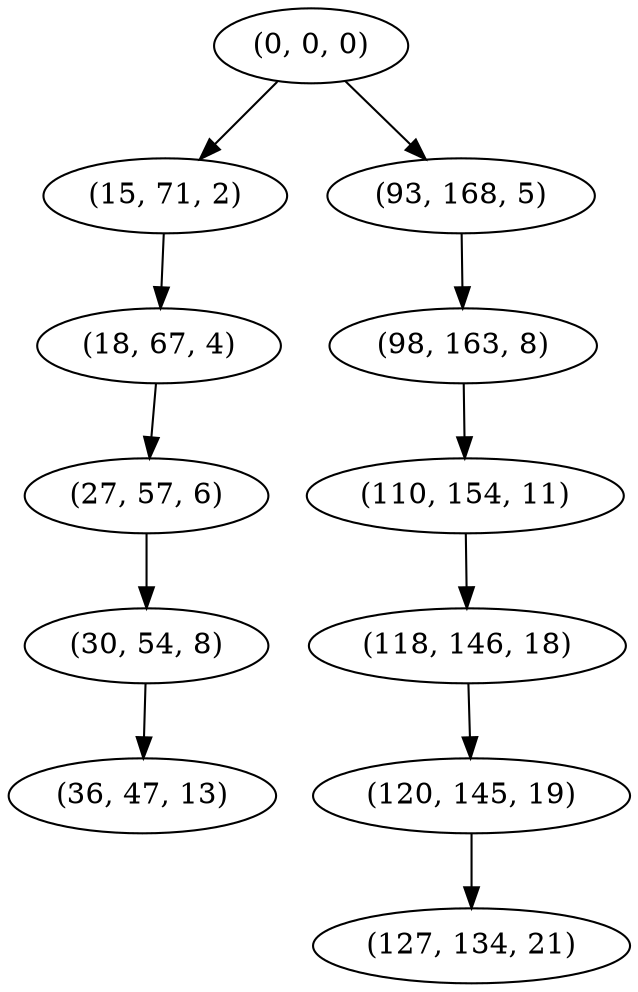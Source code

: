 digraph tree {
    "(0, 0, 0)";
    "(15, 71, 2)";
    "(18, 67, 4)";
    "(27, 57, 6)";
    "(30, 54, 8)";
    "(36, 47, 13)";
    "(93, 168, 5)";
    "(98, 163, 8)";
    "(110, 154, 11)";
    "(118, 146, 18)";
    "(120, 145, 19)";
    "(127, 134, 21)";
    "(0, 0, 0)" -> "(15, 71, 2)";
    "(0, 0, 0)" -> "(93, 168, 5)";
    "(15, 71, 2)" -> "(18, 67, 4)";
    "(18, 67, 4)" -> "(27, 57, 6)";
    "(27, 57, 6)" -> "(30, 54, 8)";
    "(30, 54, 8)" -> "(36, 47, 13)";
    "(93, 168, 5)" -> "(98, 163, 8)";
    "(98, 163, 8)" -> "(110, 154, 11)";
    "(110, 154, 11)" -> "(118, 146, 18)";
    "(118, 146, 18)" -> "(120, 145, 19)";
    "(120, 145, 19)" -> "(127, 134, 21)";
}

